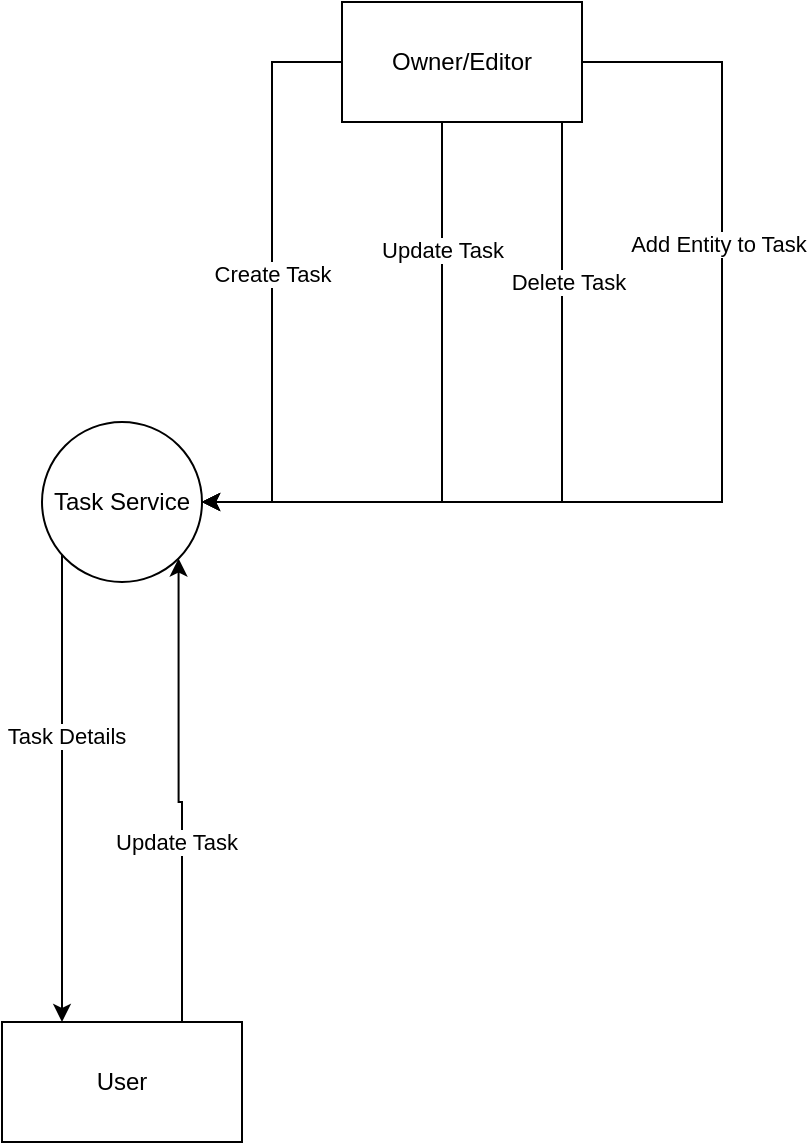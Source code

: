 <mxfile version="21.3.2" type="github">
  <diagram name="Page-1" id="ZSuanhP7EGacNlxVEqk-">
    <mxGraphModel dx="1195" dy="696" grid="1" gridSize="10" guides="1" tooltips="1" connect="1" arrows="1" fold="1" page="1" pageScale="1" pageWidth="827" pageHeight="1169" math="0" shadow="0">
      <root>
        <mxCell id="0" />
        <mxCell id="1" parent="0" />
        <mxCell id="kz1hOUOnRDqdGuqnlTBT-12" style="edgeStyle=orthogonalEdgeStyle;rounded=0;orthogonalLoop=1;jettySize=auto;html=1;entryX=0.25;entryY=0;entryDx=0;entryDy=0;" edge="1" parent="1" source="kz1hOUOnRDqdGuqnlTBT-1" target="kz1hOUOnRDqdGuqnlTBT-11">
          <mxGeometry relative="1" as="geometry">
            <Array as="points">
              <mxPoint x="380" y="530" />
              <mxPoint x="380" y="530" />
            </Array>
          </mxGeometry>
        </mxCell>
        <mxCell id="kz1hOUOnRDqdGuqnlTBT-13" value="Task Details" style="edgeLabel;html=1;align=center;verticalAlign=middle;resizable=0;points=[];" vertex="1" connectable="0" parent="kz1hOUOnRDqdGuqnlTBT-12">
          <mxGeometry x="-0.229" y="2" relative="1" as="geometry">
            <mxPoint as="offset" />
          </mxGeometry>
        </mxCell>
        <mxCell id="kz1hOUOnRDqdGuqnlTBT-1" value="Task Service" style="ellipse;whiteSpace=wrap;html=1;aspect=fixed;" vertex="1" parent="1">
          <mxGeometry x="370" y="390" width="80" height="80" as="geometry" />
        </mxCell>
        <mxCell id="kz1hOUOnRDqdGuqnlTBT-3" style="edgeStyle=orthogonalEdgeStyle;rounded=0;orthogonalLoop=1;jettySize=auto;html=1;entryX=1;entryY=0.5;entryDx=0;entryDy=0;" edge="1" parent="1" source="kz1hOUOnRDqdGuqnlTBT-2" target="kz1hOUOnRDqdGuqnlTBT-1">
          <mxGeometry relative="1" as="geometry" />
        </mxCell>
        <mxCell id="kz1hOUOnRDqdGuqnlTBT-4" value="Create Task" style="edgeLabel;html=1;align=center;verticalAlign=middle;resizable=0;points=[];" vertex="1" connectable="0" parent="kz1hOUOnRDqdGuqnlTBT-3">
          <mxGeometry x="-0.031" relative="1" as="geometry">
            <mxPoint as="offset" />
          </mxGeometry>
        </mxCell>
        <mxCell id="kz1hOUOnRDqdGuqnlTBT-5" style="edgeStyle=orthogonalEdgeStyle;rounded=0;orthogonalLoop=1;jettySize=auto;html=1;entryX=1;entryY=0.5;entryDx=0;entryDy=0;exitX=0.25;exitY=1;exitDx=0;exitDy=0;" edge="1" parent="1" source="kz1hOUOnRDqdGuqnlTBT-2" target="kz1hOUOnRDqdGuqnlTBT-1">
          <mxGeometry relative="1" as="geometry">
            <Array as="points">
              <mxPoint x="570" y="430" />
            </Array>
          </mxGeometry>
        </mxCell>
        <mxCell id="kz1hOUOnRDqdGuqnlTBT-6" value="Update Task" style="edgeLabel;html=1;align=center;verticalAlign=middle;resizable=0;points=[];" vertex="1" connectable="0" parent="kz1hOUOnRDqdGuqnlTBT-5">
          <mxGeometry x="-0.687" relative="1" as="geometry">
            <mxPoint y="32" as="offset" />
          </mxGeometry>
        </mxCell>
        <mxCell id="kz1hOUOnRDqdGuqnlTBT-7" style="edgeStyle=orthogonalEdgeStyle;rounded=0;orthogonalLoop=1;jettySize=auto;html=1;entryX=1;entryY=0.5;entryDx=0;entryDy=0;" edge="1" parent="1" source="kz1hOUOnRDqdGuqnlTBT-2" target="kz1hOUOnRDqdGuqnlTBT-1">
          <mxGeometry relative="1" as="geometry">
            <Array as="points">
              <mxPoint x="630" y="430" />
            </Array>
          </mxGeometry>
        </mxCell>
        <mxCell id="kz1hOUOnRDqdGuqnlTBT-8" value="Delete Task" style="edgeLabel;html=1;align=center;verticalAlign=middle;resizable=0;points=[];" vertex="1" connectable="0" parent="kz1hOUOnRDqdGuqnlTBT-7">
          <mxGeometry x="-0.569" y="3" relative="1" as="geometry">
            <mxPoint as="offset" />
          </mxGeometry>
        </mxCell>
        <mxCell id="kz1hOUOnRDqdGuqnlTBT-9" style="edgeStyle=orthogonalEdgeStyle;rounded=0;orthogonalLoop=1;jettySize=auto;html=1;entryX=1;entryY=0.5;entryDx=0;entryDy=0;" edge="1" parent="1" source="kz1hOUOnRDqdGuqnlTBT-2" target="kz1hOUOnRDqdGuqnlTBT-1">
          <mxGeometry relative="1" as="geometry">
            <Array as="points">
              <mxPoint x="710" y="210" />
              <mxPoint x="710" y="430" />
            </Array>
          </mxGeometry>
        </mxCell>
        <mxCell id="kz1hOUOnRDqdGuqnlTBT-10" value="Add Entity to Task" style="edgeLabel;html=1;align=center;verticalAlign=middle;resizable=0;points=[];" vertex="1" connectable="0" parent="kz1hOUOnRDqdGuqnlTBT-9">
          <mxGeometry x="-0.416" y="-2" relative="1" as="geometry">
            <mxPoint as="offset" />
          </mxGeometry>
        </mxCell>
        <mxCell id="kz1hOUOnRDqdGuqnlTBT-2" value="Owner/Editor" style="rounded=0;whiteSpace=wrap;html=1;" vertex="1" parent="1">
          <mxGeometry x="520" y="180" width="120" height="60" as="geometry" />
        </mxCell>
        <mxCell id="kz1hOUOnRDqdGuqnlTBT-14" style="edgeStyle=orthogonalEdgeStyle;rounded=0;orthogonalLoop=1;jettySize=auto;html=1;exitX=0.75;exitY=0;exitDx=0;exitDy=0;entryX=1;entryY=1;entryDx=0;entryDy=0;" edge="1" parent="1" source="kz1hOUOnRDqdGuqnlTBT-11" target="kz1hOUOnRDqdGuqnlTBT-1">
          <mxGeometry relative="1" as="geometry" />
        </mxCell>
        <mxCell id="kz1hOUOnRDqdGuqnlTBT-15" value="Update Task" style="edgeLabel;html=1;align=center;verticalAlign=middle;resizable=0;points=[];" vertex="1" connectable="0" parent="kz1hOUOnRDqdGuqnlTBT-14">
          <mxGeometry x="0.215" y="2" relative="1" as="geometry">
            <mxPoint y="50" as="offset" />
          </mxGeometry>
        </mxCell>
        <mxCell id="kz1hOUOnRDqdGuqnlTBT-11" value="User" style="rounded=0;whiteSpace=wrap;html=1;" vertex="1" parent="1">
          <mxGeometry x="350" y="690" width="120" height="60" as="geometry" />
        </mxCell>
      </root>
    </mxGraphModel>
  </diagram>
</mxfile>
